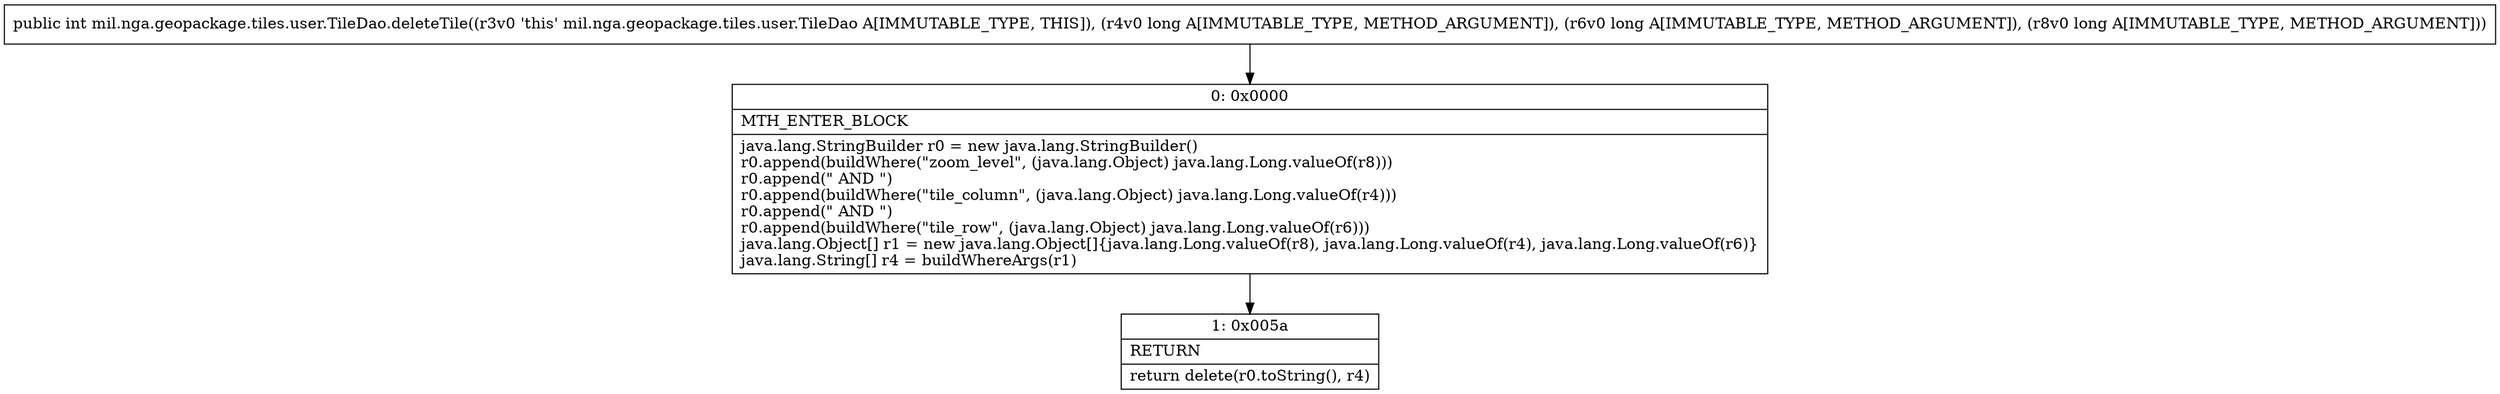 digraph "CFG formil.nga.geopackage.tiles.user.TileDao.deleteTile(JJJ)I" {
Node_0 [shape=record,label="{0\:\ 0x0000|MTH_ENTER_BLOCK\l|java.lang.StringBuilder r0 = new java.lang.StringBuilder()\lr0.append(buildWhere(\"zoom_level\", (java.lang.Object) java.lang.Long.valueOf(r8)))\lr0.append(\" AND \")\lr0.append(buildWhere(\"tile_column\", (java.lang.Object) java.lang.Long.valueOf(r4)))\lr0.append(\" AND \")\lr0.append(buildWhere(\"tile_row\", (java.lang.Object) java.lang.Long.valueOf(r6)))\ljava.lang.Object[] r1 = new java.lang.Object[]\{java.lang.Long.valueOf(r8), java.lang.Long.valueOf(r4), java.lang.Long.valueOf(r6)\}\ljava.lang.String[] r4 = buildWhereArgs(r1)\l}"];
Node_1 [shape=record,label="{1\:\ 0x005a|RETURN\l|return delete(r0.toString(), r4)\l}"];
MethodNode[shape=record,label="{public int mil.nga.geopackage.tiles.user.TileDao.deleteTile((r3v0 'this' mil.nga.geopackage.tiles.user.TileDao A[IMMUTABLE_TYPE, THIS]), (r4v0 long A[IMMUTABLE_TYPE, METHOD_ARGUMENT]), (r6v0 long A[IMMUTABLE_TYPE, METHOD_ARGUMENT]), (r8v0 long A[IMMUTABLE_TYPE, METHOD_ARGUMENT])) }"];
MethodNode -> Node_0;
Node_0 -> Node_1;
}


